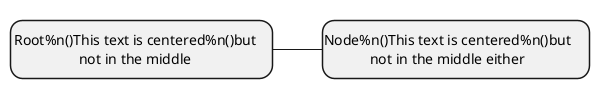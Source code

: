 {
  "sha1": "fadrzc8z4e7naxm5146iupqk9vur3mw",
  "insertion": {
    "when": "2024-06-01T09:03:05.842Z",
    "url": "https://forum.plantuml.net/16985/center-aligned-text-not-in-the-middle-of-a-node",
    "user": "plantuml@gmail.com"
  }
}
@startmindmap
skinparam DefaultTextAlignment center
<style>
node {
  HorizontalAlignment center
  MaximumWidth 250
  MinimumWidth 250
}
</style>
* Root%n()This text is centered%n()but not in the middle
** Node%n()This text is centered%n()but not in the middle either
@endmindmap
